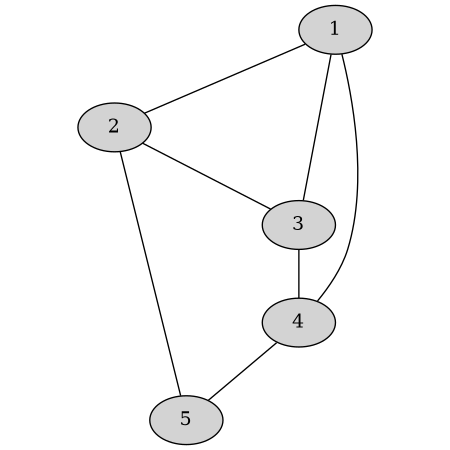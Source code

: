 digraph {
    size="3,3" ratio=fill;
    edge [arrowhead=none,arrowtail=none];
    node [style=filled];
    1
    2
    3
    4
    5
    1 -> 2
    2 -> 3
    1 -> 3
    3 -> 4
    1 -> 4
    4 -> 5
    5 -> 2
}